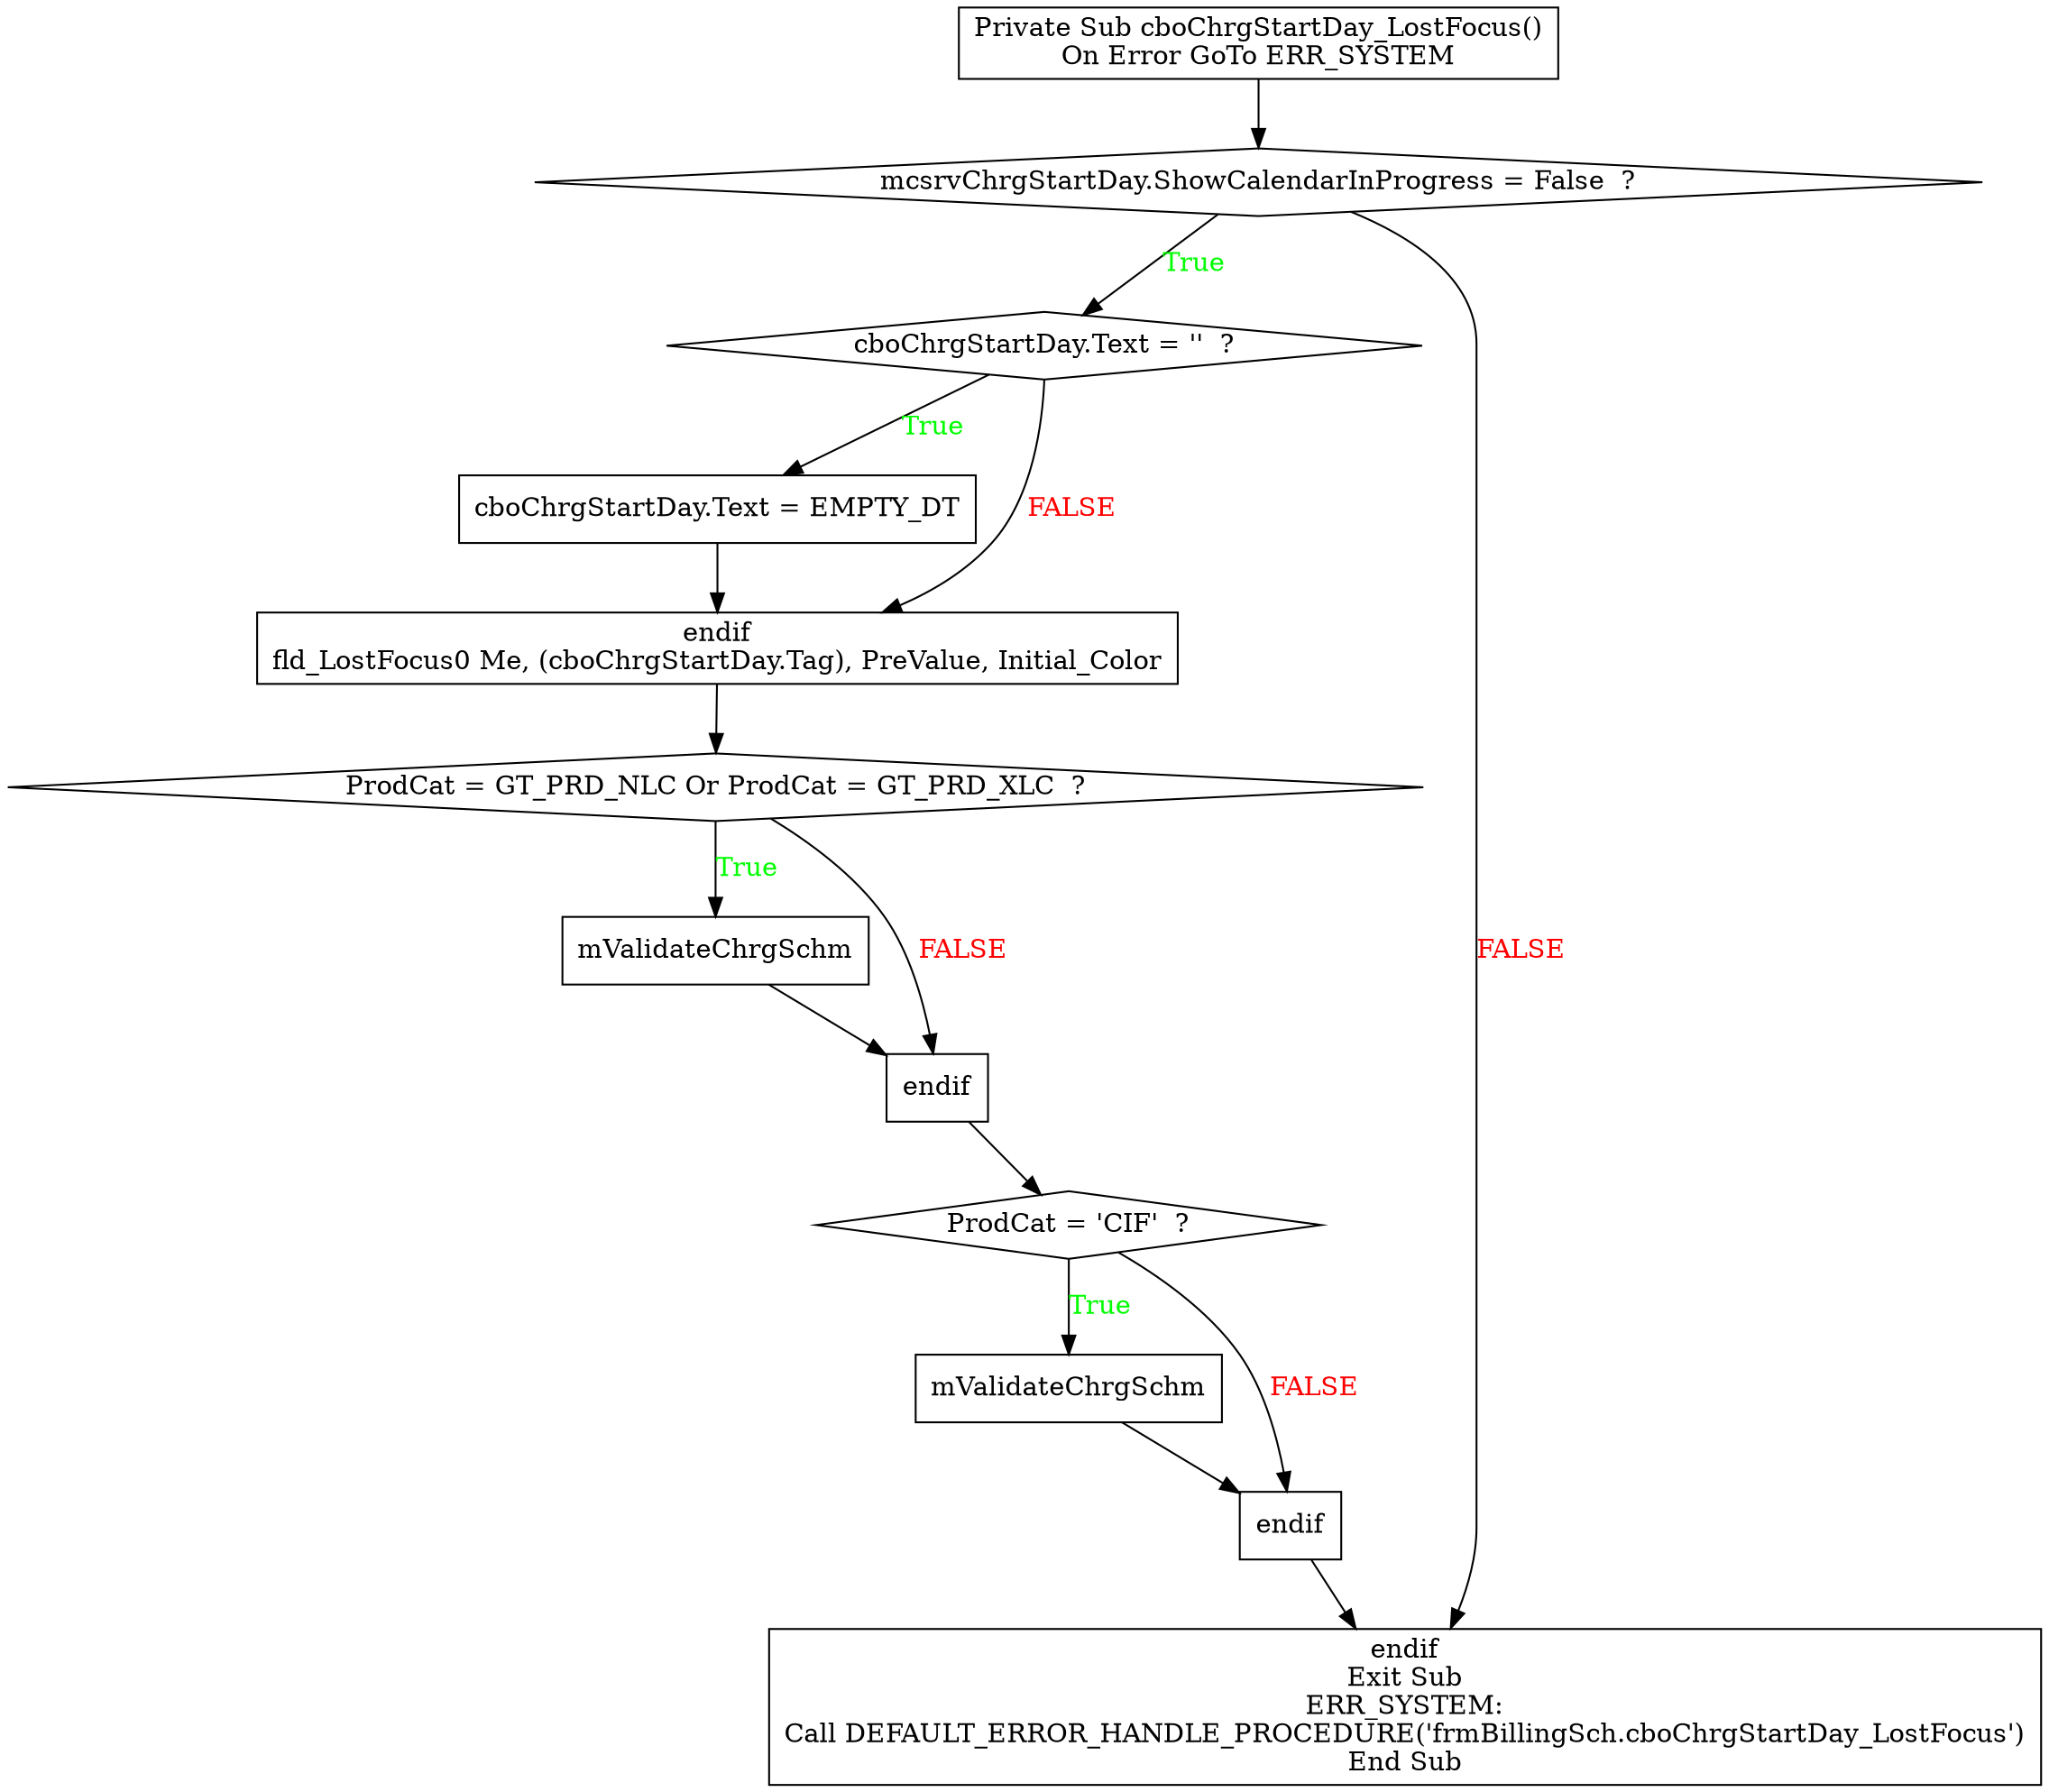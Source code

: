 digraph G{
Node_1 [ label ="Private Sub cboChrgStartDay_LostFocus()\nOn Error GoTo ERR_SYSTEM",shape="box"];
Node_2 [ label ="mcsrvChrgStartDay.ShowCalendarInProgress = False  ?",shape="diamond"];
Node_3 [ label ="cboChrgStartDay.Text = ''  ?",shape="diamond"];
Node_4 [ label ="cboChrgStartDay.Text = EMPTY_DT",shape="box"];
Node_5 [ label ="endif\nfld_LostFocus0 Me, (cboChrgStartDay.Tag), PreValue, Initial_Color",shape="box"];
Node_6 [ label ="ProdCat = GT_PRD_NLC Or ProdCat = GT_PRD_XLC  ?",shape="diamond"];
Node_7 [ label ="mValidateChrgSchm",shape="box"];
Node_8 [ label ="endif",shape="box"];
Node_9 [ label ="ProdCat = 'CIF'  ?",shape="diamond"];
Node_10 [ label ="mValidateChrgSchm",shape="box"];
Node_11 [ label ="endif",shape="box"];
Node_12 [ label ="endif\nExit Sub\nERR_SYSTEM:\nCall DEFAULT_ERROR_HANDLE_PROCEDURE('frmBillingSch.cboChrgStartDay_LostFocus')\nEnd Sub",shape="box"];
Node_2 -> Node_3 [label="True",fontcolor="GREEN"];
Node_1 -> Node_2;
Node_3 -> Node_4 [label="True",fontcolor="GREEN"];
Node_3 -> Node_5 [label="FALSE",fontcolor="RED"];
Node_4 -> Node_5;
Node_6 -> Node_7 [label="True",fontcolor="GREEN"];
Node_5 -> Node_6;
Node_6 -> Node_8 [label="FALSE",fontcolor="RED"];
Node_7 -> Node_8;
Node_9 -> Node_10 [label="True",fontcolor="GREEN"];
Node_8 -> Node_9;
Node_9 -> Node_11 [label="FALSE",fontcolor="RED"];
Node_10 -> Node_11;
Node_2 -> Node_12 [label="FALSE",fontcolor="RED"];
Node_11 -> Node_12;
}
